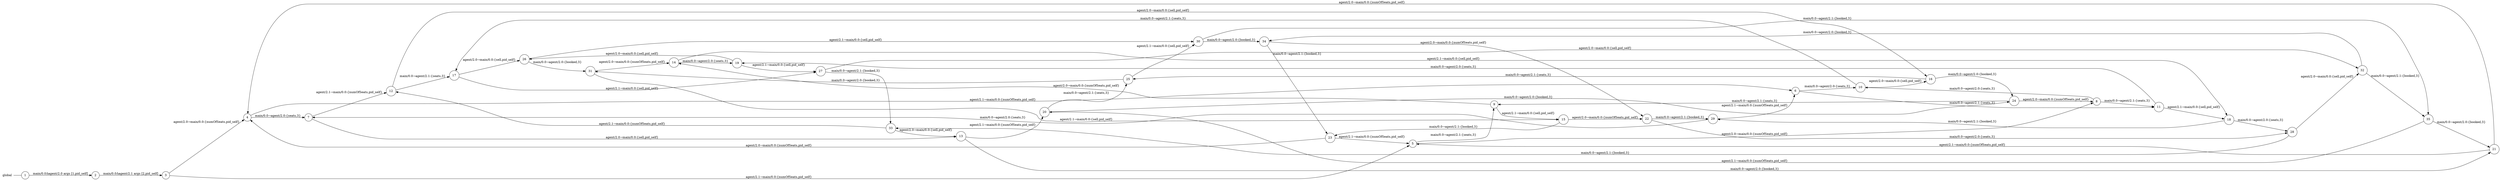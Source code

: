 digraph global {
	rankdir="LR";
	n_0 [label="global", shape="plaintext"];
	n_1 [id="33", shape=circle, label="33"];
	n_2 [id="34", shape=circle, label="34"];
	n_3 [id="14", shape=circle, label="14"];
	n_4 [id="28", shape=circle, label="28"];
	n_5 [id="9", shape=circle, label="9"];
	n_6 [id="26", shape=circle, label="26"];
	n_7 [id="25", shape=circle, label="25"];
	n_8 [id="8", shape=circle, label="8"];
	n_9 [id="24", shape=circle, label="24"];
	n_10 [id="17", shape=circle, label="17"];
	n_11 [id="1", shape=circle, label="1"];
	n_0 -> n_11 [arrowhead=none];
	n_12 [id="7", shape=circle, label="7"];
	n_13 [id="31", shape=circle, label="31"];
	n_14 [id="27", shape=circle, label="27"];
	n_15 [id="30", shape=circle, label="30"];
	n_16 [id="16", shape=circle, label="16"];
	n_17 [id="19", shape=circle, label="19"];
	n_18 [id="4", shape=circle, label="4"];
	n_19 [id="6", shape=circle, label="6"];
	n_20 [id="35", shape=circle, label="35"];
	n_21 [id="3", shape=circle, label="3"];
	n_22 [id="12", shape=circle, label="12"];
	n_23 [id="18", shape=circle, label="18"];
	n_24 [id="20", shape=circle, label="20"];
	n_25 [id="23", shape=circle, label="23"];
	n_26 [id="2", shape=circle, label="2"];
	n_27 [id="22", shape=circle, label="22"];
	n_28 [id="11", shape=circle, label="11"];
	n_29 [id="15", shape=circle, label="15"];
	n_30 [id="10", shape=circle, label="10"];
	n_31 [id="13", shape=circle, label="13"];
	n_32 [id="5", shape=circle, label="5"];
	n_33 [id="21", shape=circle, label="21"];
	n_34 [id="32", shape=circle, label="32"];
	n_35 [id="29", shape=circle, label="29"];

	n_15 -> n_20 [id="[$e|57]", label="main/0.0→agent/2.1:{booked,3}"];
	n_31 -> n_24 [id="[$e|22]", label="agent/2.1→main/0.0:{numOfSeats,pid_self}"];
	n_24 -> n_9 [id="[$e|36]", label="main/0.0→agent/2.0:{booked,3}"];
	n_10 -> n_14 [id="[$e|31]", label="agent/2.1→main/0.0:{sell,pid_self}"];
	n_32 -> n_5 [id="[$e|7]", label="main/0.0→agent/2.1:{seats,3}"];
	n_6 -> n_13 [id="[$e|49]", label="main/0.0→agent/2.0:{booked,3}"];
	n_35 -> n_19 [id="[$e|54]", label="agent/2.1→main/0.0:{numOfSeats,pid_self}"];
	n_28 -> n_23 [id="[$e|18]", label="agent/2.1→main/0.0:{sell,pid_self}"];
	n_18 -> n_19 [id="[$e|4]", label="agent/2.1→main/0.0:{numOfSeats,pid_self}"];
	n_32 -> n_8 [id="[$e|6]", label="agent/2.0→main/0.0:{numOfSeats,pid_self}"];
	n_2 -> n_25 [id="[$e|65]", label="main/0.0→agent/2.1:{booked,3}"];
	n_12 -> n_31 [id="[$e|11]", label="agent/2.0→main/0.0:{sell,pid_self}"];
	n_33 -> n_32 [id="[$e|38]", label="agent/2.1→main/0.0:{numOfSeats,pid_self}"];
	n_7 -> n_15 [id="[$e|46]", label="agent/2.1→main/0.0:{sell,pid_self}"];
	n_25 -> n_32 [id="[$e|43]", label="agent/2.1→main/0.0:{numOfSeats,pid_self}"];
	n_13 -> n_3 [id="[$e|59]", label="agent/2.0→main/0.0:{numOfSeats,pid_self}"];
	n_4 -> n_34 [id="[$e|52]", label="agent/2.0→main/0.0:{sell,pid_self}"];
	n_12 -> n_22 [id="[$e|10]", label="agent/2.1→main/0.0:{numOfSeats,pid_self}"];
	n_29 -> n_27 [id="[$e|26]", label="agent/2.0→main/0.0:{numOfSeats,pid_self}"];
	n_18 -> n_12 [id="[$e|5]", label="main/0.0→agent/2.0:{seats,3}"];
	n_35 -> n_12 [id="[$e|55]", label="main/0.0→agent/2.0:{seats,3}"];
	n_9 -> n_8 [id="[$e|44]", label="agent/2.0→main/0.0:{numOfSeats,pid_self}"];
	n_22 -> n_10 [id="[$e|21]", label="main/0.0→agent/2.1:{seats,3}"];
	n_27 -> n_4 [id="[$e|40]", label="main/0.0→agent/2.0:{seats,3}"];
	n_5 -> n_3 [id="[$e|14]", label="agent/2.0→main/0.0:{numOfSeats,pid_self}"];
	n_23 -> n_4 [id="[$e|32]", label="main/0.0→agent/2.0:{seats,3}"];
	n_29 -> n_25 [id="[$e|27]", label="main/0.0→agent/2.1:{booked,3}"];
	n_26 -> n_21 [id="[$e|1]", label="main/0.0Δagent/2.1 args [2,pid_self]"];
	n_13 -> n_29 [id="[$e|58]", label="agent/2.1→main/0.0:{sell,pid_self}"];
	n_20 -> n_24 [id="[$e|66]", label="agent/2.1→main/0.0:{numOfSeats,pid_self}"];
	n_21 -> n_32 [id="[$e|3]", label="agent/2.1→main/0.0:{numOfSeats,pid_self}"];
	n_19 -> n_30 [id="[$e|8]", label="main/0.0→agent/2.0:{seats,3}"];
	n_14 -> n_1 [id="[$e|51]", label="main/0.0→agent/2.1:{booked,3}"];
	n_1 -> n_22 [id="[$e|63]", label="agent/2.1→main/0.0:{numOfSeats,pid_self}"];
	n_6 -> n_15 [id="[$e|48]", label="agent/2.1→main/0.0:{sell,pid_self}"];
	n_22 -> n_16 [id="[$e|20]", label="agent/2.0→main/0.0:{sell,pid_self}"];
	n_19 -> n_28 [id="[$e|9]", label="main/0.0→agent/2.1:{seats,3}"];
	n_16 -> n_7 [id="[$e|29]", label="main/0.0→agent/2.1:{seats,3}"];
	n_20 -> n_33 [id="[$e|67]", label="main/0.0→agent/2.0:{booked,3}"];
	n_9 -> n_5 [id="[$e|45]", label="main/0.0→agent/2.1:{seats,3}"];
	n_8 -> n_30 [id="[$e|12]", label="main/0.0→agent/2.0:{seats,3}"];
	n_1 -> n_31 [id="[$e|62]", label="agent/2.0→main/0.0:{sell,pid_self}"];
	n_21 -> n_18 [id="[$e|2]", label="agent/2.0→main/0.0:{numOfSeats,pid_self}"];
	n_8 -> n_28 [id="[$e|13]", label="main/0.0→agent/2.1:{seats,3}"];
	n_16 -> n_9 [id="[$e|28]", label="main/0.0→agent/2.0:{booked,3}"];
	n_7 -> n_13 [id="[$e|47]", label="main/0.0→agent/2.0:{booked,3}"];
	n_3 -> n_17 [id="[$e|25]", label="main/0.0→agent/2.0:{seats,3}"];
	n_17 -> n_6 [id="[$e|35]", label="agent/2.0→main/0.0:{sell,pid_self}"];
	n_5 -> n_29 [id="[$e|15]", label="agent/2.1→main/0.0:{sell,pid_self}"];
	n_25 -> n_18 [id="[$e|42]", label="agent/2.0→main/0.0:{numOfSeats,pid_self}"];
	n_27 -> n_35 [id="[$e|41]", label="main/0.0→agent/2.1:{booked,3}"];
	n_30 -> n_16 [id="[$e|16]", label="agent/2.0→main/0.0:{sell,pid_self}"];
	n_28 -> n_17 [id="[$e|19]", label="main/0.0→agent/2.0:{seats,3}"];
	n_2 -> n_27 [id="[$e|64]", label="agent/2.0→main/0.0:{numOfSeats,pid_self}"];
	n_4 -> n_1 [id="[$e|53]", label="main/0.0→agent/2.1:{booked,3}"];
	n_11 -> n_26 [id="[$e|0]", label="main/0.0Δagent/2.0 args [1,pid_self]"];
	n_3 -> n_23 [id="[$e|24]", label="agent/2.1→main/0.0:{sell,pid_self}"];
	n_15 -> n_2 [id="[$e|56]", label="main/0.0→agent/2.0:{booked,3}"];
	n_30 -> n_10 [id="[$e|17]", label="main/0.0→agent/2.1:{seats,3}"];
	n_10 -> n_6 [id="[$e|30]", label="agent/2.0→main/0.0:{sell,pid_self}"];
	n_17 -> n_14 [id="[$e|34]", label="agent/2.1→main/0.0:{sell,pid_self}"];
	n_31 -> n_33 [id="[$e|23]", label="main/0.0→agent/2.0:{booked,3}"];
	n_34 -> n_20 [id="[$e|61]", label="main/0.0→agent/2.1:{booked,3}"];
	n_33 -> n_18 [id="[$e|39]", label="agent/2.0→main/0.0:{numOfSeats,pid_self}"];
	n_14 -> n_34 [id="[$e|50]", label="agent/2.0→main/0.0:{sell,pid_self}"];
	n_23 -> n_35 [id="[$e|33]", label="main/0.0→agent/2.1:{booked,3}"];
	n_34 -> n_2 [id="[$e|60]", label="main/0.0→agent/2.0:{booked,3}"];
	n_24 -> n_7 [id="[$e|37]", label="main/0.0→agent/2.1:{seats,3}"];
}
